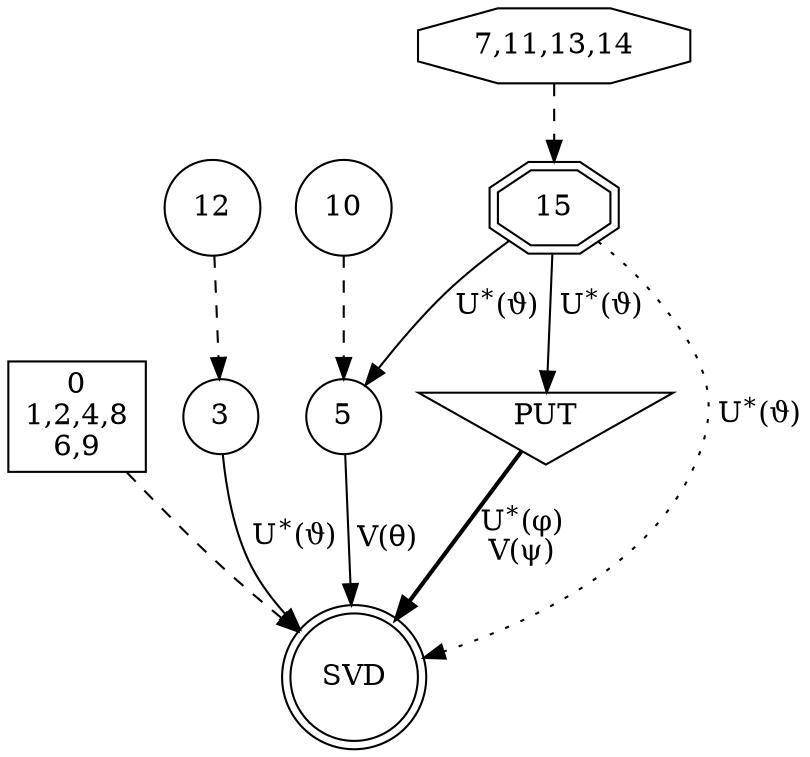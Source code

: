 strict digraph sv2 {
    {
        0124869 [shape=box,label="0\n1,2,4,8\n6,9"]
        3 [shape=circle]
        5 [shape=circle]
        7111314 [shape=octagon,label="7,11,13,14"]
        10 [shape=circle]
        12 [shape=circle]
        15 [shape=doubleoctagon]
        PUT [shape=invtriangle]
        SVD [shape=doublecircle]
    }
    0124869 -> SVD [style=dashed]
    3 -> SVD [label=<U<SUP>*</SUP>(ϑ)>]
    7111314 -> 15 [style=dashed]
    12 -> 3 [style=dashed]
    PUT -> SVD [label=< U<SUP>*</SUP>(φ)<BR/> V(ψ)>,style=bold]
    5 -> SVD [label=< V(θ)>]
    10 -> 5 [style=dashed]
    15 -> 5 [label=< U<SUP>*</SUP>(ϑ)>]
    15 -> SVD [label=< U<SUP>*</SUP>(ϑ)>,style=dotted]
    15 -> PUT [label=< U<SUP>*</SUP>(ϑ)>]
}
